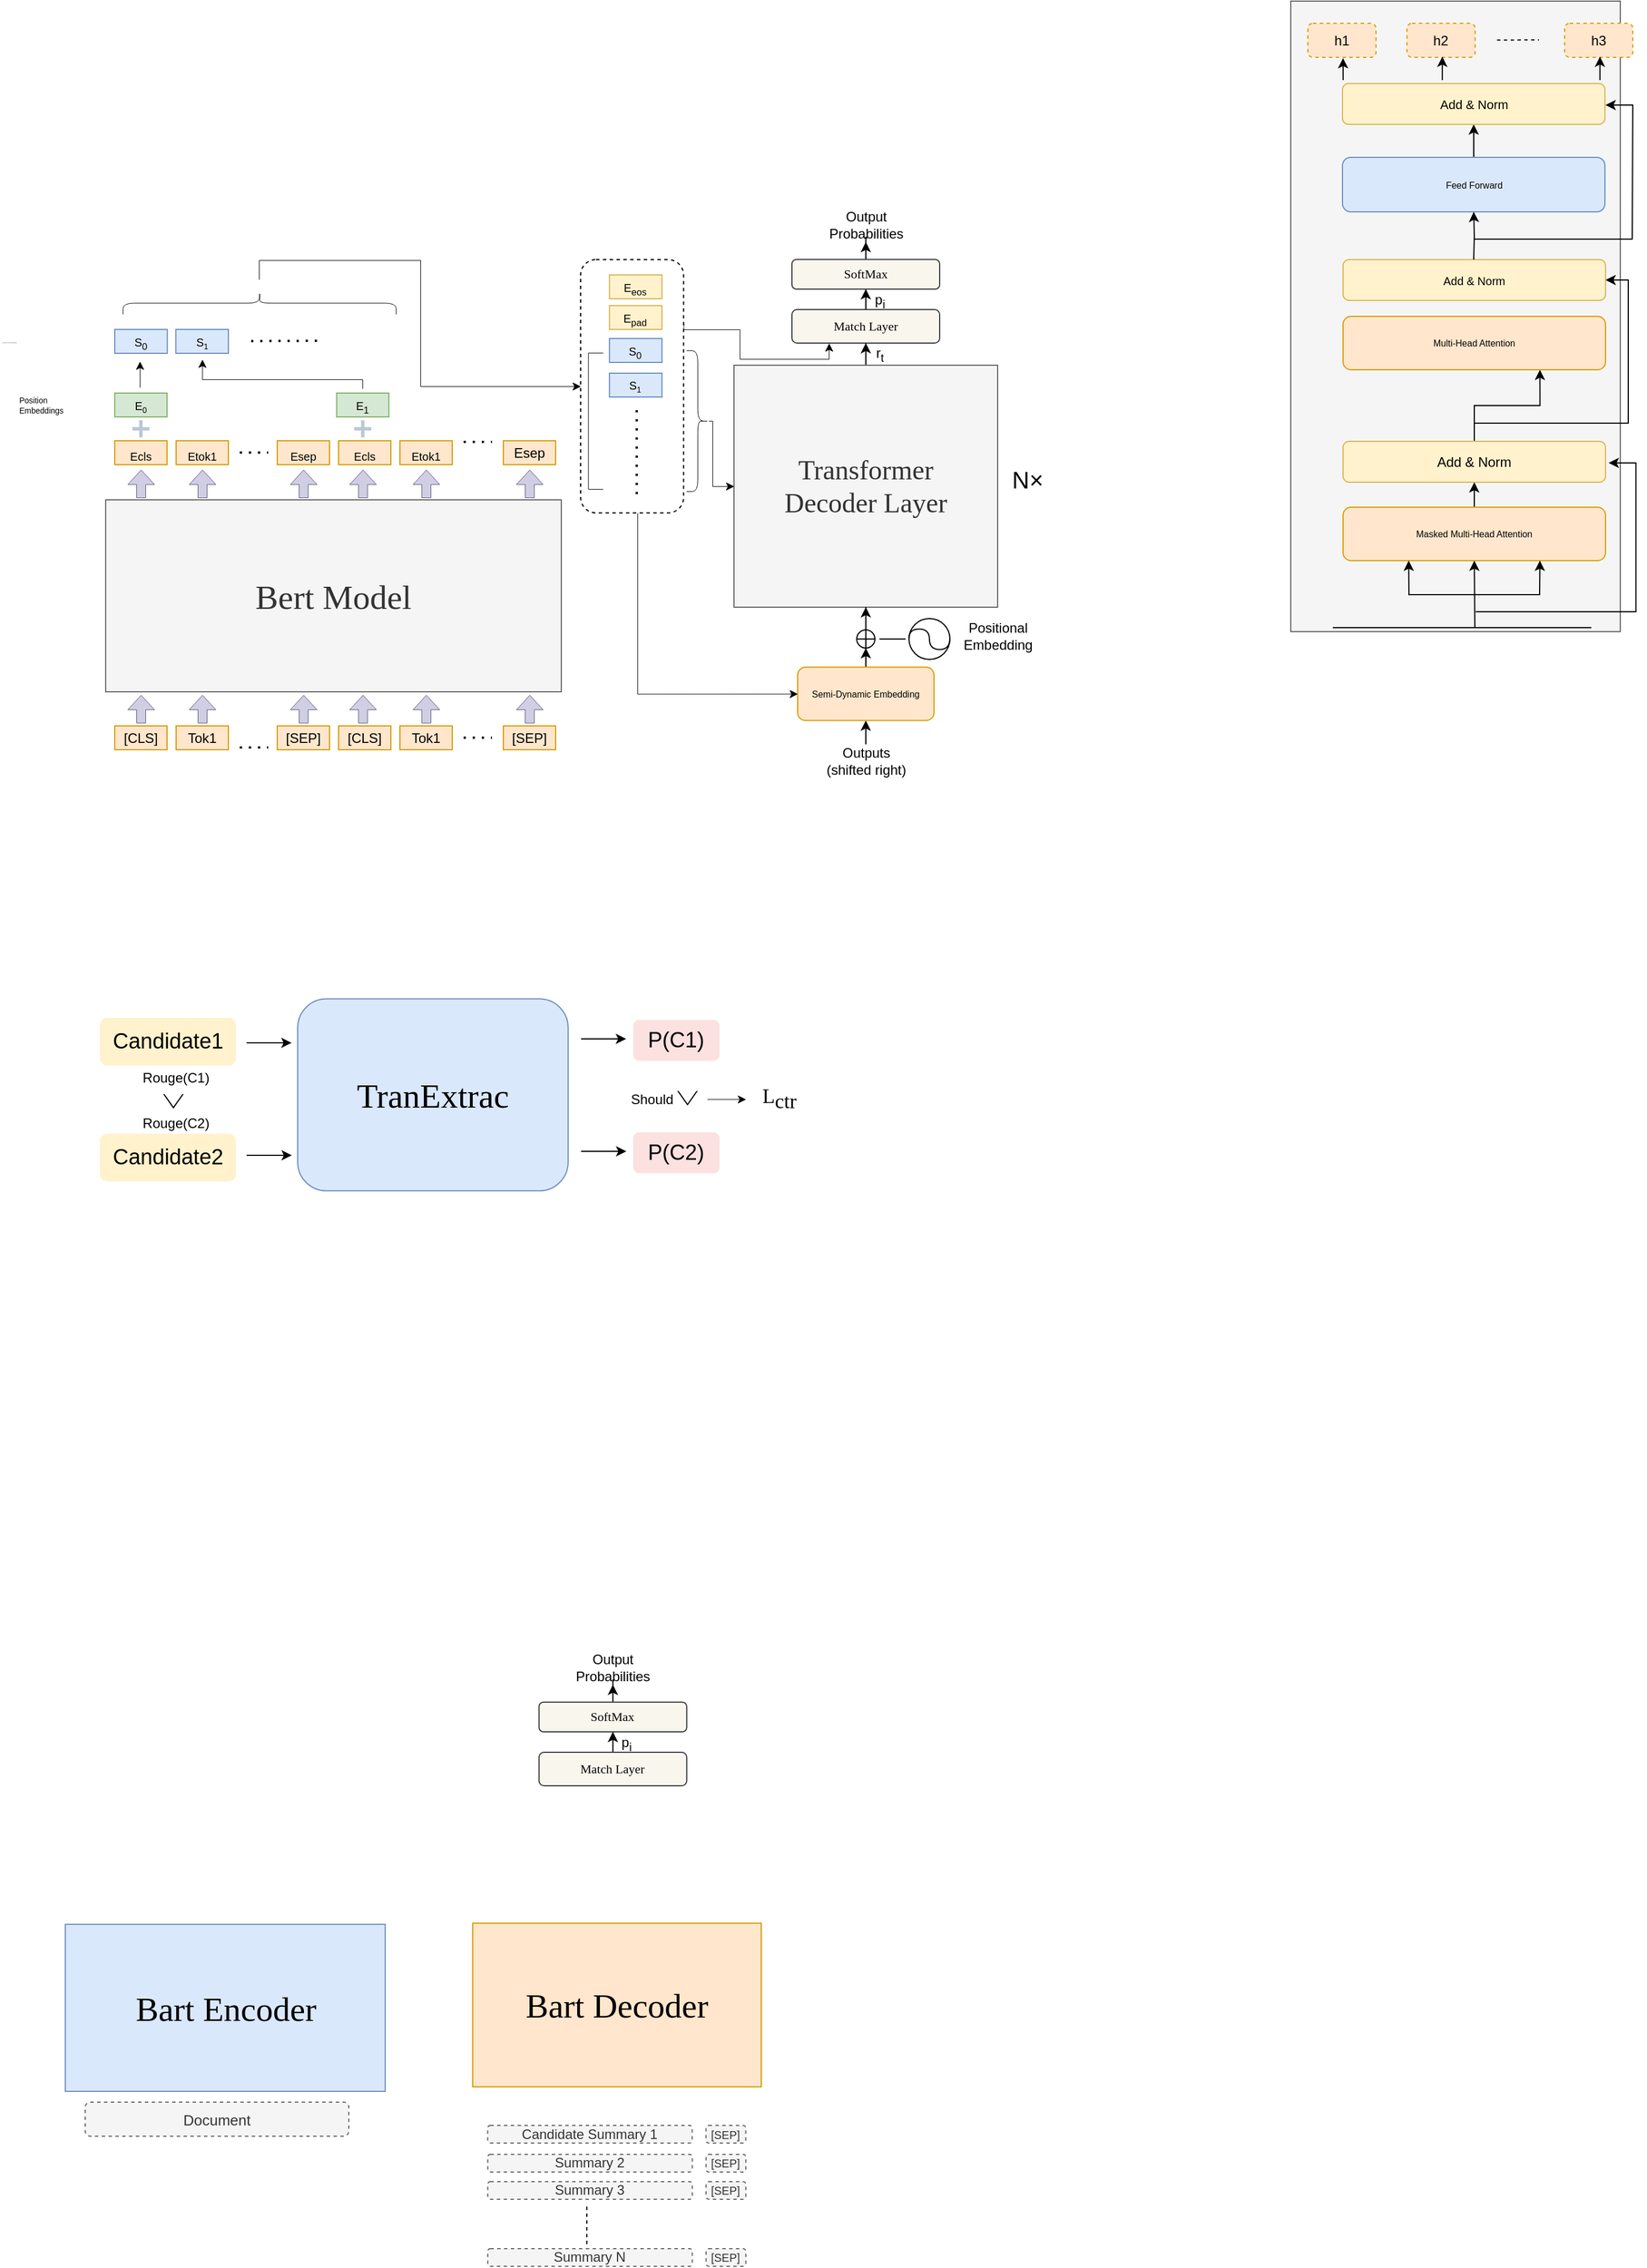 <mxfile version="21.8.2" type="github">
  <diagram name="第 1 页" id="GxQK_DEnWvKfhFOQbTR9">
    <mxGraphModel dx="1056" dy="417" grid="0" gridSize="10" guides="1" tooltips="1" connect="1" arrows="1" fold="1" page="0" pageScale="1" pageWidth="827" pageHeight="1169" math="0" shadow="0">
      <root>
        <mxCell id="0" />
        <mxCell id="1" parent="0" />
        <mxCell id="VAZFquoiUveWAmCz0Ofh-103" style="edgeStyle=orthogonalEdgeStyle;rounded=0;orthogonalLoop=1;jettySize=auto;html=1;exitX=1;exitY=0.25;exitDx=0;exitDy=0;entryX=0.25;entryY=1;entryDx=0;entryDy=0;strokeWidth=0.5;" parent="1" source="VAZFquoiUveWAmCz0Ofh-54" target="VAZFquoiUveWAmCz0Ofh-84" edge="1">
          <mxGeometry relative="1" as="geometry">
            <Array as="points">
              <mxPoint x="616" y="375" />
              <mxPoint x="616" y="401" />
              <mxPoint x="695" y="401" />
            </Array>
          </mxGeometry>
        </mxCell>
        <mxCell id="VAZFquoiUveWAmCz0Ofh-105" style="edgeStyle=orthogonalEdgeStyle;rounded=0;orthogonalLoop=1;jettySize=auto;html=1;entryX=0;entryY=0.5;entryDx=0;entryDy=0;strokeWidth=0.5;" parent="1" source="VAZFquoiUveWAmCz0Ofh-54" target="VAZFquoiUveWAmCz0Ofh-64" edge="1">
          <mxGeometry relative="1" as="geometry">
            <Array as="points">
              <mxPoint x="526" y="696" />
            </Array>
          </mxGeometry>
        </mxCell>
        <mxCell id="VAZFquoiUveWAmCz0Ofh-54" value="" style="rounded=1;whiteSpace=wrap;html=1;dashed=1;" parent="1" vertex="1">
          <mxGeometry x="476" y="313.5" width="90.63" height="223" as="geometry" />
        </mxCell>
        <mxCell id="7UEbHdidYQ2ZTFkR19P8-2" value="[CLS]" style="rounded=0;whiteSpace=wrap;html=1;fillColor=#ffe6cc;strokeColor=#d79b00;" parent="1" vertex="1">
          <mxGeometry x="66" y="724" width="46" height="21" as="geometry" />
        </mxCell>
        <mxCell id="7UEbHdidYQ2ZTFkR19P8-3" value="Tok1" style="rounded=0;whiteSpace=wrap;html=1;fillColor=#ffe6cc;strokeColor=#d79b00;" parent="1" vertex="1">
          <mxGeometry x="120" y="724" width="46" height="21" as="geometry" />
        </mxCell>
        <mxCell id="7UEbHdidYQ2ZTFkR19P8-5" value="[SEP]" style="rounded=0;whiteSpace=wrap;html=1;fillColor=#ffe6cc;strokeColor=#d79b00;" parent="1" vertex="1">
          <mxGeometry x="408" y="724" width="46" height="21" as="geometry" />
        </mxCell>
        <mxCell id="7UEbHdidYQ2ZTFkR19P8-7" value="Tok1" style="rounded=0;whiteSpace=wrap;html=1;fillColor=#ffe6cc;strokeColor=#d79b00;" parent="1" vertex="1">
          <mxGeometry x="317" y="724" width="46" height="21" as="geometry" />
        </mxCell>
        <mxCell id="7UEbHdidYQ2ZTFkR19P8-8" value="[CLS]" style="rounded=0;whiteSpace=wrap;html=1;fillColor=#ffe6cc;strokeColor=#d79b00;" parent="1" vertex="1">
          <mxGeometry x="263" y="724" width="46" height="21" as="geometry" />
        </mxCell>
        <mxCell id="7UEbHdidYQ2ZTFkR19P8-9" value="[SEP]" style="rounded=0;whiteSpace=wrap;html=1;fillColor=#ffe6cc;strokeColor=#d79b00;" parent="1" vertex="1">
          <mxGeometry x="209" y="724" width="46" height="21" as="geometry" />
        </mxCell>
        <mxCell id="7UEbHdidYQ2ZTFkR19P8-10" value="" style="endArrow=none;dashed=1;html=1;dashPattern=1 3;strokeWidth=2;rounded=0;" parent="1" edge="1">
          <mxGeometry width="50" height="50" relative="1" as="geometry">
            <mxPoint x="176" y="743" as="sourcePoint" />
            <mxPoint x="201" y="743" as="targetPoint" />
          </mxGeometry>
        </mxCell>
        <mxCell id="7UEbHdidYQ2ZTFkR19P8-11" value="" style="endArrow=none;dashed=1;html=1;dashPattern=1 3;strokeWidth=2;rounded=0;" parent="1" edge="1">
          <mxGeometry width="50" height="50" relative="1" as="geometry">
            <mxPoint x="373" y="734.41" as="sourcePoint" />
            <mxPoint x="398" y="734.41" as="targetPoint" />
          </mxGeometry>
        </mxCell>
        <mxCell id="7UEbHdidYQ2ZTFkR19P8-12" value="Bert Model" style="rounded=0;whiteSpace=wrap;html=1;fillColor=#f5f5f5;fontColor=#333333;strokeColor=#666666;fontSize=30;fontFamily=Verdana;" parent="1" vertex="1">
          <mxGeometry x="58" y="525" width="401" height="169" as="geometry" />
        </mxCell>
        <mxCell id="7UEbHdidYQ2ZTFkR19P8-13" value="&lt;sub&gt;Ecls&lt;/sub&gt;" style="rounded=0;whiteSpace=wrap;html=1;fillColor=#ffe6cc;strokeColor=#d79b00;" parent="1" vertex="1">
          <mxGeometry x="66" y="473" width="46" height="21" as="geometry" />
        </mxCell>
        <mxCell id="7UEbHdidYQ2ZTFkR19P8-14" value="&lt;sub&gt;Etok1&lt;/sub&gt;" style="rounded=0;whiteSpace=wrap;html=1;fillColor=#ffe6cc;strokeColor=#d79b00;" parent="1" vertex="1">
          <mxGeometry x="120" y="473" width="46" height="21" as="geometry" />
        </mxCell>
        <mxCell id="7UEbHdidYQ2ZTFkR19P8-15" value="&lt;font style=&quot;font-size: 12px;&quot;&gt;Esep&lt;/font&gt;" style="rounded=0;whiteSpace=wrap;html=1;fillColor=#ffe6cc;strokeColor=#d79b00;" parent="1" vertex="1">
          <mxGeometry x="408" y="473" width="46" height="21" as="geometry" />
        </mxCell>
        <mxCell id="7UEbHdidYQ2ZTFkR19P8-16" value="&lt;sub&gt;Etok1&lt;/sub&gt;" style="rounded=0;whiteSpace=wrap;html=1;fillColor=#ffe6cc;strokeColor=#d79b00;" parent="1" vertex="1">
          <mxGeometry x="317" y="473" width="46" height="21" as="geometry" />
        </mxCell>
        <mxCell id="7UEbHdidYQ2ZTFkR19P8-17" value="&lt;sub&gt;Ecls&lt;/sub&gt;" style="rounded=0;whiteSpace=wrap;html=1;fillColor=#ffe6cc;strokeColor=#d79b00;" parent="1" vertex="1">
          <mxGeometry x="263" y="473" width="46" height="21" as="geometry" />
        </mxCell>
        <mxCell id="7UEbHdidYQ2ZTFkR19P8-18" value="&lt;sub&gt;Esep&lt;/sub&gt;" style="rounded=0;whiteSpace=wrap;html=1;fillColor=#ffe6cc;strokeColor=#d79b00;" parent="1" vertex="1">
          <mxGeometry x="209" y="473" width="46" height="21" as="geometry" />
        </mxCell>
        <mxCell id="7UEbHdidYQ2ZTFkR19P8-19" value="" style="endArrow=none;dashed=1;html=1;dashPattern=1 3;strokeWidth=2;rounded=0;" parent="1" edge="1">
          <mxGeometry width="50" height="50" relative="1" as="geometry">
            <mxPoint x="176" y="483.38" as="sourcePoint" />
            <mxPoint x="201" y="483.38" as="targetPoint" />
          </mxGeometry>
        </mxCell>
        <mxCell id="7UEbHdidYQ2ZTFkR19P8-20" value="" style="endArrow=none;dashed=1;html=1;dashPattern=1 3;strokeWidth=2;rounded=0;" parent="1" edge="1">
          <mxGeometry width="50" height="50" relative="1" as="geometry">
            <mxPoint x="373" y="474" as="sourcePoint" />
            <mxPoint x="398" y="474" as="targetPoint" />
          </mxGeometry>
        </mxCell>
        <mxCell id="7UEbHdidYQ2ZTFkR19P8-26" value="" style="html=1;shadow=0;align=center;verticalAlign=middle;shape=mxgraph.arrows2.arrow;dy=0.66;dx=12.79;notch=0;rotation=-90;strokeColor=#56517e;strokeWidth=0.5;fillColor=#d0cee2;rounded=0;" parent="1" vertex="1">
          <mxGeometry x="76.75" y="697.25" width="24.5" height="23.5" as="geometry" />
        </mxCell>
        <mxCell id="7UEbHdidYQ2ZTFkR19P8-27" value="" style="html=1;shadow=0;align=center;verticalAlign=middle;shape=mxgraph.arrows2.arrow;dy=0.66;dx=12.79;notch=0;rotation=-90;strokeColor=#56517e;strokeWidth=0.5;fillColor=#d0cee2;rounded=0;" parent="1" vertex="1">
          <mxGeometry x="130.75" y="697.25" width="24.5" height="23.5" as="geometry" />
        </mxCell>
        <mxCell id="7UEbHdidYQ2ZTFkR19P8-28" value="" style="html=1;shadow=0;align=center;verticalAlign=middle;shape=mxgraph.arrows2.arrow;dy=0.66;dx=12.79;notch=0;rotation=-90;strokeColor=#56517e;strokeWidth=0.5;fillColor=#d0cee2;rounded=0;" parent="1" vertex="1">
          <mxGeometry x="219.75" y="697.25" width="24.5" height="23.5" as="geometry" />
        </mxCell>
        <mxCell id="7UEbHdidYQ2ZTFkR19P8-29" value="" style="html=1;shadow=0;align=center;verticalAlign=middle;shape=mxgraph.arrows2.arrow;dy=0.66;dx=12.79;notch=0;rotation=-90;strokeColor=#56517e;strokeWidth=0.5;fillColor=#d0cee2;rounded=0;" parent="1" vertex="1">
          <mxGeometry x="272" y="697.25" width="24.5" height="23.5" as="geometry" />
        </mxCell>
        <mxCell id="7UEbHdidYQ2ZTFkR19P8-30" value="" style="html=1;shadow=0;align=center;verticalAlign=middle;shape=mxgraph.arrows2.arrow;dy=0.66;dx=12.79;notch=0;rotation=-90;strokeColor=#56517e;strokeWidth=0.5;fillColor=#d0cee2;rounded=0;" parent="1" vertex="1">
          <mxGeometry x="327.75" y="697.25" width="24.5" height="23.5" as="geometry" />
        </mxCell>
        <mxCell id="7UEbHdidYQ2ZTFkR19P8-31" value="" style="html=1;shadow=0;align=center;verticalAlign=middle;shape=mxgraph.arrows2.arrow;dy=0.66;dx=12.79;notch=0;rotation=-90;strokeColor=#56517e;strokeWidth=0.5;fillColor=#d0cee2;rounded=0;" parent="1" vertex="1">
          <mxGeometry x="418.75" y="697.25" width="24.5" height="23.5" as="geometry" />
        </mxCell>
        <mxCell id="7UEbHdidYQ2ZTFkR19P8-33" value="" style="html=1;shadow=0;align=center;verticalAlign=middle;shape=mxgraph.arrows2.arrow;dy=0.66;dx=12.79;notch=0;rotation=-90;strokeColor=#56517e;strokeWidth=0.5;fillColor=#d0cee2;rounded=0;" parent="1" vertex="1">
          <mxGeometry x="76.75" y="499" width="24.5" height="23.5" as="geometry" />
        </mxCell>
        <mxCell id="7UEbHdidYQ2ZTFkR19P8-34" value="" style="html=1;shadow=0;align=center;verticalAlign=middle;shape=mxgraph.arrows2.arrow;dy=0.66;dx=12.79;notch=0;rotation=-90;strokeColor=#56517e;strokeWidth=0.5;fillColor=#d0cee2;rounded=0;" parent="1" vertex="1">
          <mxGeometry x="130.75" y="499" width="24.5" height="23.5" as="geometry" />
        </mxCell>
        <mxCell id="7UEbHdidYQ2ZTFkR19P8-35" value="" style="html=1;shadow=0;align=center;verticalAlign=middle;shape=mxgraph.arrows2.arrow;dy=0.66;dx=12.79;notch=0;rotation=-90;strokeColor=#56517e;strokeWidth=0.5;fillColor=#d0cee2;rounded=0;" parent="1" vertex="1">
          <mxGeometry x="219.75" y="499" width="24.5" height="23.5" as="geometry" />
        </mxCell>
        <mxCell id="7UEbHdidYQ2ZTFkR19P8-36" value="" style="html=1;shadow=0;align=center;verticalAlign=middle;shape=mxgraph.arrows2.arrow;dy=0.66;dx=12.79;notch=0;rotation=-90;strokeColor=#56517e;strokeWidth=0.5;fillColor=#d0cee2;rounded=0;" parent="1" vertex="1">
          <mxGeometry x="272" y="499" width="24.5" height="23.5" as="geometry" />
        </mxCell>
        <mxCell id="7UEbHdidYQ2ZTFkR19P8-37" value="" style="html=1;shadow=0;align=center;verticalAlign=middle;shape=mxgraph.arrows2.arrow;dy=0.66;dx=12.79;notch=0;rotation=-90;strokeColor=#56517e;strokeWidth=0.5;fillColor=#d0cee2;rounded=0;" parent="1" vertex="1">
          <mxGeometry x="327.75" y="499" width="24.5" height="23.5" as="geometry" />
        </mxCell>
        <mxCell id="7UEbHdidYQ2ZTFkR19P8-38" value="" style="html=1;shadow=0;align=center;verticalAlign=middle;shape=mxgraph.arrows2.arrow;dy=0.66;dx=12.79;notch=0;rotation=-90;strokeColor=#56517e;strokeWidth=0.5;fillColor=#d0cee2;rounded=0;" parent="1" vertex="1">
          <mxGeometry x="418.75" y="499" width="24.5" height="23.5" as="geometry" />
        </mxCell>
        <mxCell id="7UEbHdidYQ2ZTFkR19P8-39" value="&lt;span style=&quot;font-size: 10px;&quot;&gt;E&lt;/span&gt;&lt;span style=&quot;font-size: 8.333px;&quot;&gt;&lt;sub&gt;0&lt;/sub&gt;&lt;/span&gt;" style="rounded=0;whiteSpace=wrap;html=1;fillColor=#d5e8d4;strokeColor=#82b366;" parent="1" vertex="1">
          <mxGeometry x="66" y="431" width="46" height="21" as="geometry" />
        </mxCell>
        <mxCell id="VAZFquoiUveWAmCz0Ofh-47" style="edgeStyle=orthogonalEdgeStyle;rounded=0;orthogonalLoop=1;jettySize=auto;html=1;strokeWidth=0.5;" parent="1" edge="1">
          <mxGeometry relative="1" as="geometry">
            <mxPoint x="142.925" y="401.281" as="targetPoint" />
            <mxPoint x="284" y="427" as="sourcePoint" />
            <Array as="points">
              <mxPoint x="284" y="419" />
              <mxPoint x="143" y="419" />
            </Array>
          </mxGeometry>
        </mxCell>
        <mxCell id="7UEbHdidYQ2ZTFkR19P8-40" value="&lt;span style=&quot;font-size: 10px;&quot;&gt;E&lt;sub&gt;1&lt;/sub&gt;&lt;/span&gt;" style="rounded=0;whiteSpace=wrap;html=1;fillColor=#d5e8d4;strokeColor=#82b366;" parent="1" vertex="1">
          <mxGeometry x="261.25" y="431" width="46" height="21" as="geometry" />
        </mxCell>
        <mxCell id="7UEbHdidYQ2ZTFkR19P8-42" value="" style="shape=cross;whiteSpace=wrap;html=1;fillColor=#bac8d3;strokeColor=none;" parent="1" vertex="1">
          <mxGeometry x="81.5" y="455" width="15" height="15" as="geometry" />
        </mxCell>
        <mxCell id="7UEbHdidYQ2ZTFkR19P8-44" value="" style="shape=cross;whiteSpace=wrap;html=1;fillColor=#bac8d3;strokeColor=none;" parent="1" vertex="1">
          <mxGeometry x="276.75" y="455" width="15" height="15" as="geometry" />
        </mxCell>
        <mxCell id="7UEbHdidYQ2ZTFkR19P8-47" value="Position Embeddings" style="text;html=1;strokeColor=none;fillColor=none;align=left;verticalAlign=middle;whiteSpace=wrap;rounded=0;fontSize=7;fontFamily=Helvetica;" parent="1" vertex="1">
          <mxGeometry x="-20" y="426.5" width="60" height="30" as="geometry" />
        </mxCell>
        <mxCell id="VAZFquoiUveWAmCz0Ofh-1" value="" style="endArrow=classic;html=1;fontSize=7;strokeWidth=0.5;rounded=1;" parent="1" edge="1">
          <mxGeometry width="50" height="50" relative="1" as="geometry">
            <mxPoint x="88" y="426" as="sourcePoint" />
            <mxPoint x="88" y="403" as="targetPoint" />
          </mxGeometry>
        </mxCell>
        <mxCell id="VAZFquoiUveWAmCz0Ofh-5" value="&lt;span style=&quot;font-size: 10px;&quot;&gt;S&lt;sub&gt;0&lt;/sub&gt;&lt;/span&gt;" style="rounded=0;whiteSpace=wrap;html=1;fillColor=#dae8fc;strokeColor=#6c8ebf;" parent="1" vertex="1">
          <mxGeometry x="66" y="375" width="46.25" height="21" as="geometry" />
        </mxCell>
        <mxCell id="VAZFquoiUveWAmCz0Ofh-6" value="&lt;span style=&quot;font-size: 10px;&quot;&gt;S&lt;/span&gt;&lt;span style=&quot;font-size: 8.333px;&quot;&gt;&lt;sub&gt;1&lt;/sub&gt;&lt;/span&gt;" style="rounded=0;whiteSpace=wrap;html=1;fillColor=#dae8fc;strokeColor=#6c8ebf;" parent="1" vertex="1">
          <mxGeometry x="119.75" y="375" width="46.25" height="21" as="geometry" />
        </mxCell>
        <mxCell id="VAZFquoiUveWAmCz0Ofh-7" value="" style="endArrow=none;dashed=1;html=1;dashPattern=1 3;strokeWidth=2;rounded=0;" parent="1" edge="1">
          <mxGeometry width="50" height="50" relative="1" as="geometry">
            <mxPoint x="186" y="385.24" as="sourcePoint" />
            <mxPoint x="250" y="385" as="targetPoint" />
          </mxGeometry>
        </mxCell>
        <mxCell id="VAZFquoiUveWAmCz0Ofh-8" value="Sentence-Level Embeddings" style="text;html=1;strokeColor=none;fillColor=none;align=left;verticalAlign=middle;whiteSpace=wrap;rounded=0;fontSize=1;fontFamily=Helvetica;" parent="1" vertex="1">
          <mxGeometry x="-35" y="370.5" width="90" height="30" as="geometry" />
        </mxCell>
        <mxCell id="VAZFquoiUveWAmCz0Ofh-9" value="" style="rounded=0;whiteSpace=wrap;html=1;fillColor=#f5f5f5;fontColor=#333333;strokeColor=#666666;fontSize=31;fontFamily=Verdana;" parent="1" vertex="1">
          <mxGeometry x="1101" y="86.0" width="290" height="555" as="geometry" />
        </mxCell>
        <mxCell id="VAZFquoiUveWAmCz0Ofh-10" style="edgeStyle=orthogonalEdgeStyle;rounded=0;orthogonalLoop=1;jettySize=auto;html=1;" parent="1" source="VAZFquoiUveWAmCz0Ofh-11" target="VAZFquoiUveWAmCz0Ofh-12" edge="1">
          <mxGeometry relative="1" as="geometry" />
        </mxCell>
        <mxCell id="VAZFquoiUveWAmCz0Ofh-11" value="&lt;font style=&quot;font-size: 8px;&quot;&gt;Masked Multi-Head Attention&lt;/font&gt;" style="rounded=1;whiteSpace=wrap;html=1;fillColor=#ffe6cc;strokeColor=#d79b00;fontSize=8;" parent="1" vertex="1">
          <mxGeometry x="1147" y="531.5" width="231" height="47" as="geometry" />
        </mxCell>
        <mxCell id="VAZFquoiUveWAmCz0Ofh-39" style="edgeStyle=orthogonalEdgeStyle;rounded=0;orthogonalLoop=1;jettySize=auto;html=1;entryX=0.75;entryY=1;entryDx=0;entryDy=0;" parent="1" source="VAZFquoiUveWAmCz0Ofh-12" target="VAZFquoiUveWAmCz0Ofh-24" edge="1">
          <mxGeometry relative="1" as="geometry" />
        </mxCell>
        <mxCell id="VAZFquoiUveWAmCz0Ofh-41" style="edgeStyle=orthogonalEdgeStyle;rounded=0;orthogonalLoop=1;jettySize=auto;html=1;entryX=1;entryY=0.5;entryDx=0;entryDy=0;" parent="1" source="VAZFquoiUveWAmCz0Ofh-12" target="VAZFquoiUveWAmCz0Ofh-25" edge="1">
          <mxGeometry relative="1" as="geometry">
            <Array as="points">
              <mxPoint x="1263" y="457.5" />
              <mxPoint x="1398" y="457.5" />
              <mxPoint x="1398" y="331.5" />
            </Array>
          </mxGeometry>
        </mxCell>
        <mxCell id="VAZFquoiUveWAmCz0Ofh-12" value="Add &amp;amp; Norm" style="rounded=1;whiteSpace=wrap;html=1;fontSize=12;fillColor=#fff2cc;strokeColor=#d6b656;" parent="1" vertex="1">
          <mxGeometry x="1147" y="473.5" width="231" height="36" as="geometry" />
        </mxCell>
        <mxCell id="VAZFquoiUveWAmCz0Ofh-13" value="" style="endArrow=classic;html=1;rounded=0;entryX=0.5;entryY=1;entryDx=0;entryDy=0;" parent="1" target="VAZFquoiUveWAmCz0Ofh-11" edge="1">
          <mxGeometry width="50" height="50" relative="1" as="geometry">
            <mxPoint x="1263" y="637.5" as="sourcePoint" />
            <mxPoint x="1280" y="455.5" as="targetPoint" />
          </mxGeometry>
        </mxCell>
        <mxCell id="VAZFquoiUveWAmCz0Ofh-14" value="" style="endArrow=classic;startArrow=classic;html=1;rounded=0;exitX=0.25;exitY=1;exitDx=0;exitDy=0;entryX=0.75;entryY=1;entryDx=0;entryDy=0;" parent="1" source="VAZFquoiUveWAmCz0Ofh-11" target="VAZFquoiUveWAmCz0Ofh-11" edge="1">
          <mxGeometry width="50" height="50" relative="1" as="geometry">
            <mxPoint x="1230" y="505.5" as="sourcePoint" />
            <mxPoint x="1494" y="523.5" as="targetPoint" />
            <Array as="points">
              <mxPoint x="1205" y="608.5" />
              <mxPoint x="1301" y="608.5" />
              <mxPoint x="1320" y="608.5" />
            </Array>
          </mxGeometry>
        </mxCell>
        <mxCell id="VAZFquoiUveWAmCz0Ofh-15" value="" style="endArrow=classic;html=1;rounded=0;" parent="1" edge="1">
          <mxGeometry width="50" height="50" relative="1" as="geometry">
            <mxPoint x="1263.75" y="623.5" as="sourcePoint" />
            <mxPoint x="1380.75" y="492.5" as="targetPoint" />
            <Array as="points">
              <mxPoint x="1404.75" y="623.5" />
              <mxPoint x="1404.75" y="492.5" />
            </Array>
          </mxGeometry>
        </mxCell>
        <mxCell id="VAZFquoiUveWAmCz0Ofh-23" value="" style="endArrow=none;html=1;rounded=0;" parent="1" edge="1">
          <mxGeometry width="50" height="50" relative="1" as="geometry">
            <mxPoint x="1138" y="637.5" as="sourcePoint" />
            <mxPoint x="1365.5" y="637.5" as="targetPoint" />
          </mxGeometry>
        </mxCell>
        <mxCell id="VAZFquoiUveWAmCz0Ofh-24" value="&lt;font style=&quot;font-size: 8px;&quot;&gt;Multi-Head Attention&lt;/font&gt;" style="rounded=1;whiteSpace=wrap;html=1;fillColor=#ffe6cc;strokeColor=#d79b00;fontSize=8;" parent="1" vertex="1">
          <mxGeometry x="1147" y="363.5" width="231" height="47" as="geometry" />
        </mxCell>
        <mxCell id="VAZFquoiUveWAmCz0Ofh-25" value="Add &amp;amp; Norm" style="rounded=1;whiteSpace=wrap;html=1;fontSize=10;fillColor=#fff2cc;strokeColor=#d6b656;" parent="1" vertex="1">
          <mxGeometry x="1147" y="313.5" width="231" height="36" as="geometry" />
        </mxCell>
        <mxCell id="VAZFquoiUveWAmCz0Ofh-26" value="" style="edgeStyle=orthogonalEdgeStyle;rounded=0;orthogonalLoop=1;jettySize=auto;html=1;" parent="1" source="VAZFquoiUveWAmCz0Ofh-27" target="VAZFquoiUveWAmCz0Ofh-29" edge="1">
          <mxGeometry relative="1" as="geometry" />
        </mxCell>
        <mxCell id="VAZFquoiUveWAmCz0Ofh-27" value="&lt;font style=&quot;font-size: 8px;&quot;&gt;Feed Forward&lt;/font&gt;" style="rounded=1;whiteSpace=wrap;html=1;fillColor=#dae8fc;strokeColor=#6c8ebf;fontSize=8;" parent="1" vertex="1">
          <mxGeometry x="1146.5" y="223.5" width="231" height="48" as="geometry" />
        </mxCell>
        <mxCell id="VAZFquoiUveWAmCz0Ofh-28" style="edgeStyle=orthogonalEdgeStyle;rounded=0;orthogonalLoop=1;jettySize=auto;html=1;" parent="1" target="VAZFquoiUveWAmCz0Ofh-27" edge="1">
          <mxGeometry relative="1" as="geometry">
            <mxPoint x="1262" y="313.5" as="sourcePoint" />
          </mxGeometry>
        </mxCell>
        <mxCell id="VAZFquoiUveWAmCz0Ofh-29" value="Add &amp;amp; Norm" style="rounded=1;whiteSpace=wrap;html=1;fontSize=11;fillColor=#fff2cc;strokeColor=#d6b656;" parent="1" vertex="1">
          <mxGeometry x="1146.5" y="158.5" width="231" height="36" as="geometry" />
        </mxCell>
        <mxCell id="VAZFquoiUveWAmCz0Ofh-30" value="" style="endArrow=classic;html=1;rounded=0;" parent="1" edge="1">
          <mxGeometry width="50" height="50" relative="1" as="geometry">
            <mxPoint x="1262.5" y="295.5" as="sourcePoint" />
            <mxPoint x="1378" y="177.5" as="targetPoint" />
            <Array as="points">
              <mxPoint x="1401.5" y="295.5" />
              <mxPoint x="1402" y="177.5" />
            </Array>
          </mxGeometry>
        </mxCell>
        <mxCell id="VAZFquoiUveWAmCz0Ofh-31" value="h1" style="text;html=1;strokeColor=#d79b00;fillColor=#ffe6cc;align=center;verticalAlign=middle;whiteSpace=wrap;rounded=1;dashed=1;" parent="1" vertex="1">
          <mxGeometry x="1116" y="105.5" width="60" height="30" as="geometry" />
        </mxCell>
        <mxCell id="VAZFquoiUveWAmCz0Ofh-32" value="" style="endArrow=classic;html=1;rounded=0;exitX=0.5;exitY=0;exitDx=0;exitDy=0;entryX=0.114;entryY=1.028;entryDx=0;entryDy=0;entryPerimeter=0;" parent="1" edge="1">
          <mxGeometry width="50" height="50" relative="1" as="geometry">
            <mxPoint x="1147.1" y="155.5" as="sourcePoint" />
            <mxPoint x="1147" y="136.18" as="targetPoint" />
          </mxGeometry>
        </mxCell>
        <mxCell id="VAZFquoiUveWAmCz0Ofh-33" value="h2" style="text;html=1;strokeColor=#d79b00;fillColor=#ffe6cc;align=center;verticalAlign=middle;whiteSpace=wrap;rounded=1;dashed=1;" parent="1" vertex="1">
          <mxGeometry x="1203.25" y="105.5" width="60" height="30" as="geometry" />
        </mxCell>
        <mxCell id="VAZFquoiUveWAmCz0Ofh-34" value="" style="endArrow=classic;html=1;rounded=0;exitX=0.5;exitY=0;exitDx=0;exitDy=0;" parent="1" edge="1">
          <mxGeometry width="50" height="50" relative="1" as="geometry">
            <mxPoint x="1234.35" y="155.5" as="sourcePoint" />
            <mxPoint x="1234.35" y="134.84" as="targetPoint" />
          </mxGeometry>
        </mxCell>
        <mxCell id="VAZFquoiUveWAmCz0Ofh-35" value="" style="endArrow=none;dashed=1;html=1;rounded=0;" parent="1" edge="1">
          <mxGeometry width="50" height="50" relative="1" as="geometry">
            <mxPoint x="1282.5" y="120.3" as="sourcePoint" />
            <mxPoint x="1319.5" y="120.07" as="targetPoint" />
          </mxGeometry>
        </mxCell>
        <mxCell id="VAZFquoiUveWAmCz0Ofh-36" value="h3" style="text;html=1;strokeColor=#d79b00;fillColor=#ffe6cc;align=center;verticalAlign=middle;whiteSpace=wrap;rounded=1;dashed=1;" parent="1" vertex="1">
          <mxGeometry x="1342" y="105.5" width="60" height="30" as="geometry" />
        </mxCell>
        <mxCell id="VAZFquoiUveWAmCz0Ofh-37" value="" style="endArrow=classic;html=1;rounded=0;exitX=0.5;exitY=0;exitDx=0;exitDy=0;" parent="1" edge="1">
          <mxGeometry width="50" height="50" relative="1" as="geometry">
            <mxPoint x="1373.1" y="155.5" as="sourcePoint" />
            <mxPoint x="1373.1" y="134.84" as="targetPoint" />
          </mxGeometry>
        </mxCell>
        <mxCell id="VAZFquoiUveWAmCz0Ofh-45" value="&lt;span style=&quot;font-size: 10px;&quot;&gt;E&lt;sub&gt;eos&lt;/sub&gt;&lt;/span&gt;" style="rounded=0;whiteSpace=wrap;html=1;fillColor=#fff2cc;strokeColor=#d6b656;" parent="1" vertex="1">
          <mxGeometry x="501.37" y="327" width="46.25" height="21" as="geometry" />
        </mxCell>
        <mxCell id="VAZFquoiUveWAmCz0Ofh-46" value="&lt;span style=&quot;font-size: 10px;&quot;&gt;E&lt;sub&gt;pad&lt;/sub&gt;&lt;/span&gt;" style="rounded=0;whiteSpace=wrap;html=1;fillColor=#fff2cc;strokeColor=#d6b656;" parent="1" vertex="1">
          <mxGeometry x="501.37" y="354" width="46.25" height="21" as="geometry" />
        </mxCell>
        <mxCell id="VAZFquoiUveWAmCz0Ofh-107" style="edgeStyle=orthogonalEdgeStyle;rounded=0;orthogonalLoop=1;jettySize=auto;html=1;entryX=0;entryY=0.5;entryDx=0;entryDy=0;strokeWidth=0.5;" parent="1" target="VAZFquoiUveWAmCz0Ofh-54" edge="1">
          <mxGeometry relative="1" as="geometry">
            <mxPoint x="193" y="331" as="sourcePoint" />
            <Array as="points">
              <mxPoint x="193" y="314" />
              <mxPoint x="335" y="314" />
              <mxPoint x="335" y="425" />
            </Array>
          </mxGeometry>
        </mxCell>
        <mxCell id="VAZFquoiUveWAmCz0Ofh-48" value="" style="shape=curlyBracket;whiteSpace=wrap;html=1;rounded=1;flipH=1;labelPosition=right;verticalLabelPosition=middle;align=left;verticalAlign=middle;rotation=-90;strokeWidth=0.5;" parent="1" vertex="1">
          <mxGeometry x="183.37" y="231.37" width="19.75" height="240.5" as="geometry" />
        </mxCell>
        <mxCell id="VAZFquoiUveWAmCz0Ofh-49" value="&lt;span style=&quot;font-size: 10px;&quot;&gt;S&lt;sub&gt;0&lt;/sub&gt;&lt;/span&gt;" style="rounded=0;whiteSpace=wrap;html=1;fillColor=#dae8fc;strokeColor=#6c8ebf;" parent="1" vertex="1">
          <mxGeometry x="501.37" y="383" width="46.25" height="21" as="geometry" />
        </mxCell>
        <mxCell id="VAZFquoiUveWAmCz0Ofh-50" value="&lt;span style=&quot;font-size: 10px;&quot;&gt;S&lt;/span&gt;&lt;span style=&quot;font-size: 8.333px;&quot;&gt;&lt;sub&gt;1&lt;/sub&gt;&lt;/span&gt;" style="rounded=0;whiteSpace=wrap;html=1;fillColor=#dae8fc;strokeColor=#6c8ebf;" parent="1" vertex="1">
          <mxGeometry x="501.37" y="413.5" width="46.25" height="21" as="geometry" />
        </mxCell>
        <mxCell id="VAZFquoiUveWAmCz0Ofh-51" value="" style="endArrow=none;dashed=1;html=1;dashPattern=1 3;strokeWidth=2;rounded=0;" parent="1" edge="1">
          <mxGeometry width="50" height="50" relative="1" as="geometry">
            <mxPoint x="525.37" y="520" as="sourcePoint" />
            <mxPoint x="525.37" y="444" as="targetPoint" />
          </mxGeometry>
        </mxCell>
        <mxCell id="VAZFquoiUveWAmCz0Ofh-52" value="" style="shape=partialRectangle;whiteSpace=wrap;html=1;bottom=1;right=1;left=1;top=0;fillColor=none;routingCenterX=-0.5;rotation=90;strokeWidth=0.5;" parent="1" vertex="1">
          <mxGeometry x="429" y="449.12" width="120" height="12.75" as="geometry" />
        </mxCell>
        <mxCell id="VAZFquoiUveWAmCz0Ofh-106" style="edgeStyle=orthogonalEdgeStyle;rounded=0;orthogonalLoop=1;jettySize=auto;html=1;entryX=0;entryY=0.5;entryDx=0;entryDy=0;strokeWidth=0.5;" parent="1" source="VAZFquoiUveWAmCz0Ofh-56" target="VAZFquoiUveWAmCz0Ofh-65" edge="1">
          <mxGeometry relative="1" as="geometry">
            <Array as="points">
              <mxPoint x="592" y="456" />
              <mxPoint x="592" y="513" />
            </Array>
          </mxGeometry>
        </mxCell>
        <mxCell id="VAZFquoiUveWAmCz0Ofh-56" value="" style="shape=curlyBracket;whiteSpace=wrap;html=1;rounded=1;flipH=1;labelPosition=right;verticalLabelPosition=middle;align=left;verticalAlign=middle;rotation=0;strokeWidth=0.5;" parent="1" vertex="1">
          <mxGeometry x="569" y="393.49" width="19.75" height="124" as="geometry" />
        </mxCell>
        <mxCell id="VAZFquoiUveWAmCz0Ofh-92" style="edgeStyle=orthogonalEdgeStyle;rounded=0;orthogonalLoop=1;jettySize=auto;html=1;" parent="1" source="VAZFquoiUveWAmCz0Ofh-62" edge="1">
          <mxGeometry relative="1" as="geometry">
            <mxPoint x="727.01" y="719.25" as="targetPoint" />
          </mxGeometry>
        </mxCell>
        <mxCell id="VAZFquoiUveWAmCz0Ofh-62" value="Outputs&lt;br&gt;(shifted right)" style="text;html=1;strokeColor=none;fillColor=none;align=center;verticalAlign=middle;whiteSpace=wrap;rounded=0;" parent="1" vertex="1">
          <mxGeometry x="678.5" y="740.25" width="97" height="30" as="geometry" />
        </mxCell>
        <mxCell id="VAZFquoiUveWAmCz0Ofh-100" style="edgeStyle=orthogonalEdgeStyle;rounded=0;orthogonalLoop=1;jettySize=auto;html=1;entryX=0.5;entryY=1;entryDx=0;entryDy=0;" parent="1" source="VAZFquoiUveWAmCz0Ofh-64" target="VAZFquoiUveWAmCz0Ofh-66" edge="1">
          <mxGeometry relative="1" as="geometry" />
        </mxCell>
        <mxCell id="VAZFquoiUveWAmCz0Ofh-64" value="&lt;font style=&quot;font-size: 8px;&quot;&gt;Semi-Dynamic Embedding&lt;/font&gt;" style="rounded=1;whiteSpace=wrap;html=1;fillColor=#ffe6cc;strokeColor=#d79b00;fontSize=8;" parent="1" vertex="1">
          <mxGeometry x="667" y="672.25" width="120" height="47" as="geometry" />
        </mxCell>
        <mxCell id="VAZFquoiUveWAmCz0Ofh-88" style="edgeStyle=orthogonalEdgeStyle;rounded=0;orthogonalLoop=1;jettySize=auto;html=1;" parent="1" source="VAZFquoiUveWAmCz0Ofh-65" target="VAZFquoiUveWAmCz0Ofh-84" edge="1">
          <mxGeometry relative="1" as="geometry" />
        </mxCell>
        <mxCell id="VAZFquoiUveWAmCz0Ofh-65" value="Transformer &lt;br style=&quot;font-size: 24px;&quot;&gt;Decoder Layer" style="rounded=0;whiteSpace=wrap;html=1;fillColor=#f5f5f5;fontColor=#333333;strokeColor=#666666;fontSize=24;fontFamily=Verdana;" parent="1" vertex="1">
          <mxGeometry x="611" y="406.5" width="232" height="213" as="geometry" />
        </mxCell>
        <mxCell id="VAZFquoiUveWAmCz0Ofh-97" value="" style="edgeStyle=orthogonalEdgeStyle;rounded=0;orthogonalLoop=1;jettySize=auto;html=1;" parent="1" source="VAZFquoiUveWAmCz0Ofh-66" target="VAZFquoiUveWAmCz0Ofh-65" edge="1">
          <mxGeometry relative="1" as="geometry" />
        </mxCell>
        <mxCell id="VAZFquoiUveWAmCz0Ofh-66" value="" style="shape=orEllipse;perimeter=ellipsePerimeter;whiteSpace=wrap;html=1;backgroundOutline=1;" parent="1" vertex="1">
          <mxGeometry x="719" y="639.5" width="16.01" height="16.01" as="geometry" />
        </mxCell>
        <mxCell id="VAZFquoiUveWAmCz0Ofh-76" value="" style="group" parent="1" vertex="1" connectable="0">
          <mxGeometry x="765" y="629.51" width="36" height="36" as="geometry" />
        </mxCell>
        <mxCell id="VAZFquoiUveWAmCz0Ofh-67" value="" style="ellipse;whiteSpace=wrap;html=1;aspect=fixed;" parent="VAZFquoiUveWAmCz0Ofh-76" vertex="1">
          <mxGeometry width="36" height="36" as="geometry" />
        </mxCell>
        <mxCell id="VAZFquoiUveWAmCz0Ofh-70" value="" style="endArrow=none;html=1;rounded=0;strokeColor=default;edgeStyle=orthogonalEdgeStyle;curved=1;exitX=0;exitY=0.5;exitDx=0;exitDy=0;entryX=1;entryY=0.5;entryDx=0;entryDy=0;" parent="VAZFquoiUveWAmCz0Ofh-76" edge="1">
          <mxGeometry width="50" height="50" relative="1" as="geometry">
            <mxPoint x="1.592e-12" y="17.25" as="sourcePoint" />
            <mxPoint x="36.0" y="17.25" as="targetPoint" />
            <Array as="points">
              <mxPoint y="9.25" />
              <mxPoint x="18" y="9.25" />
              <mxPoint x="18" y="27.25" />
              <mxPoint x="36" y="27.25" />
            </Array>
          </mxGeometry>
        </mxCell>
        <mxCell id="VAZFquoiUveWAmCz0Ofh-77" value="Positional Embedding" style="text;html=1;strokeColor=none;fillColor=none;align=center;verticalAlign=middle;whiteSpace=wrap;rounded=0;" parent="1" vertex="1">
          <mxGeometry x="794.5" y="629.52" width="97" height="30" as="geometry" />
        </mxCell>
        <mxCell id="VAZFquoiUveWAmCz0Ofh-82" value="" style="endArrow=none;html=1;rounded=0;" parent="1" edge="1">
          <mxGeometry width="50" height="50" relative="1" as="geometry">
            <mxPoint x="739" y="647.52" as="sourcePoint" />
            <mxPoint x="762" y="647.52" as="targetPoint" />
          </mxGeometry>
        </mxCell>
        <mxCell id="VAZFquoiUveWAmCz0Ofh-83" value="N×" style="text;html=1;strokeColor=none;fillColor=none;align=center;verticalAlign=middle;whiteSpace=wrap;rounded=0;fontSize=21;" parent="1" vertex="1">
          <mxGeometry x="821" y="491.5" width="97" height="30.5" as="geometry" />
        </mxCell>
        <mxCell id="VAZFquoiUveWAmCz0Ofh-90" style="edgeStyle=orthogonalEdgeStyle;rounded=0;orthogonalLoop=1;jettySize=auto;html=1;" parent="1" source="VAZFquoiUveWAmCz0Ofh-84" target="VAZFquoiUveWAmCz0Ofh-89" edge="1">
          <mxGeometry relative="1" as="geometry" />
        </mxCell>
        <mxCell id="VAZFquoiUveWAmCz0Ofh-84" value="Match Layer" style="rounded=1;whiteSpace=wrap;html=1;fillColor=#f9f7ed;strokeColor=#36393d;fontSize=11;fontFamily=Verdana;" parent="1" vertex="1">
          <mxGeometry x="662" y="357.5" width="130" height="29.5" as="geometry" />
        </mxCell>
        <mxCell id="VAZFquoiUveWAmCz0Ofh-95" value="" style="edgeStyle=orthogonalEdgeStyle;rounded=0;orthogonalLoop=1;jettySize=auto;html=1;" parent="1" source="VAZFquoiUveWAmCz0Ofh-89" target="VAZFquoiUveWAmCz0Ofh-94" edge="1">
          <mxGeometry relative="1" as="geometry" />
        </mxCell>
        <mxCell id="VAZFquoiUveWAmCz0Ofh-89" value="SoftMax" style="rounded=1;whiteSpace=wrap;html=1;fillColor=#f9f7ed;strokeColor=#36393d;fontSize=11;fontFamily=Verdana;" parent="1" vertex="1">
          <mxGeometry x="662" y="313.38" width="130" height="26.12" as="geometry" />
        </mxCell>
        <mxCell id="VAZFquoiUveWAmCz0Ofh-94" value="Output&lt;br&gt;Probabilities" style="text;html=1;strokeColor=none;fillColor=none;align=center;verticalAlign=middle;whiteSpace=wrap;rounded=0;" parent="1" vertex="1">
          <mxGeometry x="678.5" y="268" width="97" height="30" as="geometry" />
        </mxCell>
        <mxCell id="_jjLhH1y-Pc1SD5ukF1H-1" value="TranExtrac" style="rounded=1;whiteSpace=wrap;html=1;fillColor=#dae8fc;strokeColor=#6c8ebf;fontSize=30;fontFamily=Verdana;" parent="1" vertex="1">
          <mxGeometry x="227" y="964.29" width="238" height="169" as="geometry" />
        </mxCell>
        <mxCell id="_jjLhH1y-Pc1SD5ukF1H-13" style="edgeStyle=orthogonalEdgeStyle;rounded=0;orthogonalLoop=1;jettySize=auto;html=1;" parent="1" edge="1">
          <mxGeometry relative="1" as="geometry">
            <mxPoint x="221.637" y="1003.19" as="targetPoint" />
            <mxPoint x="182" y="1003" as="sourcePoint" />
          </mxGeometry>
        </mxCell>
        <mxCell id="_jjLhH1y-Pc1SD5ukF1H-2" value="Candidate1" style="text;html=1;strokeColor=none;fillColor=#fff2cc;align=center;verticalAlign=middle;whiteSpace=wrap;rounded=1;fontSize=19;" parent="1" vertex="1">
          <mxGeometry x="53" y="981" width="119.63" height="42" as="geometry" />
        </mxCell>
        <mxCell id="_jjLhH1y-Pc1SD5ukF1H-14" style="edgeStyle=orthogonalEdgeStyle;rounded=0;orthogonalLoop=1;jettySize=auto;html=1;" parent="1" edge="1">
          <mxGeometry relative="1" as="geometry">
            <mxPoint x="221.833" y="1101.5" as="targetPoint" />
            <mxPoint x="182" y="1102" as="sourcePoint" />
          </mxGeometry>
        </mxCell>
        <mxCell id="_jjLhH1y-Pc1SD5ukF1H-4" value="Rouge(C1)" style="text;html=1;strokeColor=none;fillColor=none;align=center;verticalAlign=middle;whiteSpace=wrap;rounded=0;" parent="1" vertex="1">
          <mxGeometry x="89.63" y="1018.5" width="60" height="30" as="geometry" />
        </mxCell>
        <mxCell id="_jjLhH1y-Pc1SD5ukF1H-5" value="Rouge(C2)" style="text;html=1;strokeColor=none;fillColor=none;align=center;verticalAlign=middle;whiteSpace=wrap;rounded=0;" parent="1" vertex="1">
          <mxGeometry x="89.63" y="1058.5" width="60" height="30" as="geometry" />
        </mxCell>
        <mxCell id="_jjLhH1y-Pc1SD5ukF1H-12" value="" style="group" parent="1" vertex="1" connectable="0">
          <mxGeometry x="103.63" y="1040.501" width="28" height="19.578" as="geometry" />
        </mxCell>
        <mxCell id="_jjLhH1y-Pc1SD5ukF1H-9" value="" style="verticalLabelPosition=bottom;verticalAlign=top;html=1;shape=mxgraph.basic.acute_triangle;dx=0.5;flipV=1;" parent="_jjLhH1y-Pc1SD5ukF1H-12" vertex="1">
          <mxGeometry x="2.336" y="2.999" width="23.333" height="16.579" as="geometry" />
        </mxCell>
        <mxCell id="_jjLhH1y-Pc1SD5ukF1H-10" value="" style="verticalLabelPosition=bottom;verticalAlign=top;html=1;shape=mxgraph.basic.rect;fillColor2=none;strokeWidth=1;size=20;indent=5;strokeColor=none;container=0;" parent="_jjLhH1y-Pc1SD5ukF1H-12" vertex="1">
          <mxGeometry width="28" height="7.579" as="geometry" />
        </mxCell>
        <mxCell id="_jjLhH1y-Pc1SD5ukF1H-15" value="P(C1)" style="text;html=1;strokeColor=none;fillColor=#f8cecc;align=center;verticalAlign=middle;whiteSpace=wrap;rounded=1;fontSize=19;opacity=60;" parent="1" vertex="1">
          <mxGeometry x="522.26" y="982.79" width="76" height="36" as="geometry" />
        </mxCell>
        <mxCell id="_jjLhH1y-Pc1SD5ukF1H-19" value="" style="group" parent="1" vertex="1" connectable="0">
          <mxGeometry x="556.07" y="1037.791" width="28" height="19.578" as="geometry" />
        </mxCell>
        <mxCell id="_jjLhH1y-Pc1SD5ukF1H-20" value="" style="verticalLabelPosition=bottom;verticalAlign=top;html=1;shape=mxgraph.basic.acute_triangle;dx=0.5;flipV=1;" parent="_jjLhH1y-Pc1SD5ukF1H-19" vertex="1">
          <mxGeometry x="2.336" y="2.999" width="23.333" height="16.579" as="geometry" />
        </mxCell>
        <mxCell id="_jjLhH1y-Pc1SD5ukF1H-21" value="" style="verticalLabelPosition=bottom;verticalAlign=top;html=1;shape=mxgraph.basic.rect;fillColor2=none;strokeWidth=1;size=20;indent=5;strokeColor=none;container=0;" parent="_jjLhH1y-Pc1SD5ukF1H-19" vertex="1">
          <mxGeometry width="28" height="7.579" as="geometry" />
        </mxCell>
        <mxCell id="_jjLhH1y-Pc1SD5ukF1H-29" style="edgeStyle=orthogonalEdgeStyle;rounded=0;orthogonalLoop=1;jettySize=auto;html=1;" parent="1" edge="1">
          <mxGeometry relative="1" as="geometry">
            <mxPoint x="516.017" y="999.72" as="targetPoint" />
            <mxPoint x="476.38" y="999.53" as="sourcePoint" />
          </mxGeometry>
        </mxCell>
        <mxCell id="_jjLhH1y-Pc1SD5ukF1H-30" style="edgeStyle=orthogonalEdgeStyle;rounded=0;orthogonalLoop=1;jettySize=auto;html=1;" parent="1" edge="1">
          <mxGeometry relative="1" as="geometry">
            <mxPoint x="516.213" y="1098.03" as="targetPoint" />
            <mxPoint x="476.38" y="1098.53" as="sourcePoint" />
          </mxGeometry>
        </mxCell>
        <mxCell id="_jjLhH1y-Pc1SD5ukF1H-32" value="Should" style="text;html=1;strokeColor=none;fillColor=none;align=center;verticalAlign=middle;whiteSpace=wrap;rounded=0;" parent="1" vertex="1">
          <mxGeometry x="509.38" y="1037.79" width="60" height="30" as="geometry" />
        </mxCell>
        <mxCell id="_jjLhH1y-Pc1SD5ukF1H-33" value="Candidate2" style="text;html=1;strokeColor=none;fillColor=#fff2cc;align=center;verticalAlign=middle;whiteSpace=wrap;rounded=1;fontSize=19;" parent="1" vertex="1">
          <mxGeometry x="53" y="1083" width="119.63" height="42" as="geometry" />
        </mxCell>
        <mxCell id="_jjLhH1y-Pc1SD5ukF1H-35" value="L&lt;sub style=&quot;font-size: 18px;&quot;&gt;ctr&lt;/sub&gt;" style="text;html=1;strokeColor=none;fillColor=none;align=center;verticalAlign=middle;whiteSpace=wrap;rounded=0;fontSize=18;fontFamily=Comic Sans MS;" parent="1" vertex="1">
          <mxGeometry x="621.38" y="1037.79" width="60" height="30" as="geometry" />
        </mxCell>
        <mxCell id="_jjLhH1y-Pc1SD5ukF1H-36" value="" style="endArrow=classic;html=1;rounded=0;strokeColor=default;strokeWidth=0.5;" parent="1" edge="1">
          <mxGeometry width="50" height="50" relative="1" as="geometry">
            <mxPoint x="587.38" y="1052.6" as="sourcePoint" />
            <mxPoint x="621.38" y="1052.6" as="targetPoint" />
          </mxGeometry>
        </mxCell>
        <mxCell id="_jjLhH1y-Pc1SD5ukF1H-37" value="P(C2)" style="text;html=1;strokeColor=none;fillColor=#f8cecc;align=center;verticalAlign=middle;whiteSpace=wrap;rounded=1;fontSize=19;opacity=60;" parent="1" vertex="1">
          <mxGeometry x="522.25" y="1081.79" width="76" height="36" as="geometry" />
        </mxCell>
        <mxCell id="UIAu9mP0_dplqFB1jQvN-1" value="r&lt;sub&gt;t&lt;/sub&gt;" style="text;html=1;strokeColor=none;fillColor=none;align=center;verticalAlign=middle;whiteSpace=wrap;rounded=0;" parent="1" vertex="1">
          <mxGeometry x="719" y="387" width="40.99" height="20.5" as="geometry" />
        </mxCell>
        <mxCell id="UIAu9mP0_dplqFB1jQvN-2" value="p&lt;sub&gt;i&lt;/sub&gt;" style="text;html=1;strokeColor=none;fillColor=none;align=center;verticalAlign=middle;whiteSpace=wrap;rounded=0;" parent="1" vertex="1">
          <mxGeometry x="719" y="339.5" width="40.99" height="20.5" as="geometry" />
        </mxCell>
        <mxCell id="vPJ2gU4rRR2OaF_Apb-L-12" value="Bart Encoder" style="rounded=0;whiteSpace=wrap;html=1;fillColor=#dae8fc;strokeColor=#6c8ebf;fontSize=30;fontFamily=Verdana;" vertex="1" parent="1">
          <mxGeometry x="22.5" y="1779" width="281.5" height="147" as="geometry" />
        </mxCell>
        <mxCell id="vPJ2gU4rRR2OaF_Apb-L-59" value="Bart Decoder" style="rounded=0;whiteSpace=wrap;html=1;fillColor=#ffe6cc;strokeColor=#d79b00;fontSize=30;fontFamily=Verdana;" vertex="1" parent="1">
          <mxGeometry x="381" y="1778" width="254" height="144" as="geometry" />
        </mxCell>
        <mxCell id="vPJ2gU4rRR2OaF_Apb-L-68" style="edgeStyle=orthogonalEdgeStyle;rounded=0;orthogonalLoop=1;jettySize=auto;html=1;" edge="1" parent="1" source="vPJ2gU4rRR2OaF_Apb-L-69" target="vPJ2gU4rRR2OaF_Apb-L-71">
          <mxGeometry relative="1" as="geometry" />
        </mxCell>
        <mxCell id="vPJ2gU4rRR2OaF_Apb-L-69" value="Match Layer" style="rounded=1;whiteSpace=wrap;html=1;fillColor=#f9f7ed;strokeColor=#36393d;fontSize=11;fontFamily=Verdana;" vertex="1" parent="1">
          <mxGeometry x="439.38" y="1627.5" width="130" height="29.5" as="geometry" />
        </mxCell>
        <mxCell id="vPJ2gU4rRR2OaF_Apb-L-70" value="" style="edgeStyle=orthogonalEdgeStyle;rounded=0;orthogonalLoop=1;jettySize=auto;html=1;" edge="1" parent="1" source="vPJ2gU4rRR2OaF_Apb-L-71" target="vPJ2gU4rRR2OaF_Apb-L-72">
          <mxGeometry relative="1" as="geometry" />
        </mxCell>
        <mxCell id="vPJ2gU4rRR2OaF_Apb-L-71" value="SoftMax" style="rounded=1;whiteSpace=wrap;html=1;fillColor=#f9f7ed;strokeColor=#36393d;fontSize=11;fontFamily=Verdana;" vertex="1" parent="1">
          <mxGeometry x="439.38" y="1583.38" width="130" height="26.12" as="geometry" />
        </mxCell>
        <mxCell id="vPJ2gU4rRR2OaF_Apb-L-72" value="Output&lt;br&gt;Probabilities" style="text;html=1;strokeColor=none;fillColor=none;align=center;verticalAlign=middle;whiteSpace=wrap;rounded=0;" vertex="1" parent="1">
          <mxGeometry x="455.88" y="1538" width="97" height="30" as="geometry" />
        </mxCell>
        <mxCell id="vPJ2gU4rRR2OaF_Apb-L-74" value="p&lt;sub&gt;i&lt;/sub&gt;" style="text;html=1;strokeColor=none;fillColor=none;align=center;verticalAlign=middle;whiteSpace=wrap;rounded=0;" vertex="1" parent="1">
          <mxGeometry x="496.38" y="1609.5" width="40.99" height="20.5" as="geometry" />
        </mxCell>
        <mxCell id="vPJ2gU4rRR2OaF_Apb-L-75" value="Document" style="text;html=1;strokeColor=#666666;fillColor=#f5f5f5;align=center;verticalAlign=middle;whiteSpace=wrap;rounded=1;fontSize=13;fontColor=#333333;dashed=1;" vertex="1" parent="1">
          <mxGeometry x="40" y="1935.5" width="232" height="30" as="geometry" />
        </mxCell>
        <mxCell id="vPJ2gU4rRR2OaF_Apb-L-78" value="Candidate Summary 1" style="text;html=1;strokeColor=#666666;fillColor=#f5f5f5;align=center;verticalAlign=middle;whiteSpace=wrap;rounded=1;fontSize=12;fontColor=#333333;dashed=1;" vertex="1" parent="1">
          <mxGeometry x="394.2" y="1956" width="180" height="15.5" as="geometry" />
        </mxCell>
        <mxCell id="vPJ2gU4rRR2OaF_Apb-L-80" value="[SEP]" style="text;html=1;strokeColor=#666666;fillColor=#f5f5f5;align=center;verticalAlign=middle;whiteSpace=wrap;rounded=1;fontSize=10;fontColor=#333333;dashed=1;" vertex="1" parent="1">
          <mxGeometry x="586.32" y="1956" width="35" height="15.5" as="geometry" />
        </mxCell>
        <mxCell id="vPJ2gU4rRR2OaF_Apb-L-83" value="Summary 2" style="text;html=1;strokeColor=#666666;fillColor=#f5f5f5;align=center;verticalAlign=middle;whiteSpace=wrap;rounded=1;fontSize=12;fontColor=#333333;dashed=1;" vertex="1" parent="1">
          <mxGeometry x="394.26" y="1981.5" width="180" height="15.5" as="geometry" />
        </mxCell>
        <mxCell id="vPJ2gU4rRR2OaF_Apb-L-84" value="[SEP]" style="text;html=1;strokeColor=#666666;fillColor=#f5f5f5;align=center;verticalAlign=middle;whiteSpace=wrap;rounded=1;fontSize=10;fontColor=#333333;dashed=1;" vertex="1" parent="1">
          <mxGeometry x="586.38" y="1981.5" width="35" height="15.5" as="geometry" />
        </mxCell>
        <mxCell id="vPJ2gU4rRR2OaF_Apb-L-85" value="Summary N" style="text;html=1;strokeColor=#666666;fillColor=#f5f5f5;align=center;verticalAlign=middle;whiteSpace=wrap;rounded=1;fontSize=12;fontColor=#333333;dashed=1;" vertex="1" parent="1">
          <mxGeometry x="394.26" y="2064.5" width="180" height="15.5" as="geometry" />
        </mxCell>
        <mxCell id="vPJ2gU4rRR2OaF_Apb-L-86" value="[SEP]" style="text;html=1;strokeColor=#666666;fillColor=#f5f5f5;align=center;verticalAlign=middle;whiteSpace=wrap;rounded=1;fontSize=10;fontColor=#333333;dashed=1;" vertex="1" parent="1">
          <mxGeometry x="586.38" y="2064.5" width="35" height="15.5" as="geometry" />
        </mxCell>
        <mxCell id="vPJ2gU4rRR2OaF_Apb-L-87" value="" style="endArrow=none;dashed=1;html=1;rounded=0;" edge="1" parent="1">
          <mxGeometry width="50" height="50" relative="1" as="geometry">
            <mxPoint x="481.47" y="2060.5" as="sourcePoint" />
            <mxPoint x="481.47" y="2027.5" as="targetPoint" />
          </mxGeometry>
        </mxCell>
        <mxCell id="vPJ2gU4rRR2OaF_Apb-L-88" value="Summary 3" style="text;html=1;strokeColor=#666666;fillColor=#f5f5f5;align=center;verticalAlign=middle;whiteSpace=wrap;rounded=1;fontSize=12;fontColor=#333333;dashed=1;" vertex="1" parent="1">
          <mxGeometry x="394.26" y="2005.5" width="180" height="15.5" as="geometry" />
        </mxCell>
        <mxCell id="vPJ2gU4rRR2OaF_Apb-L-89" value="[SEP]" style="text;html=1;strokeColor=#666666;fillColor=#f5f5f5;align=center;verticalAlign=middle;whiteSpace=wrap;rounded=1;fontSize=10;fontColor=#333333;dashed=1;" vertex="1" parent="1">
          <mxGeometry x="586.38" y="2005.5" width="35" height="15.5" as="geometry" />
        </mxCell>
      </root>
    </mxGraphModel>
  </diagram>
</mxfile>
